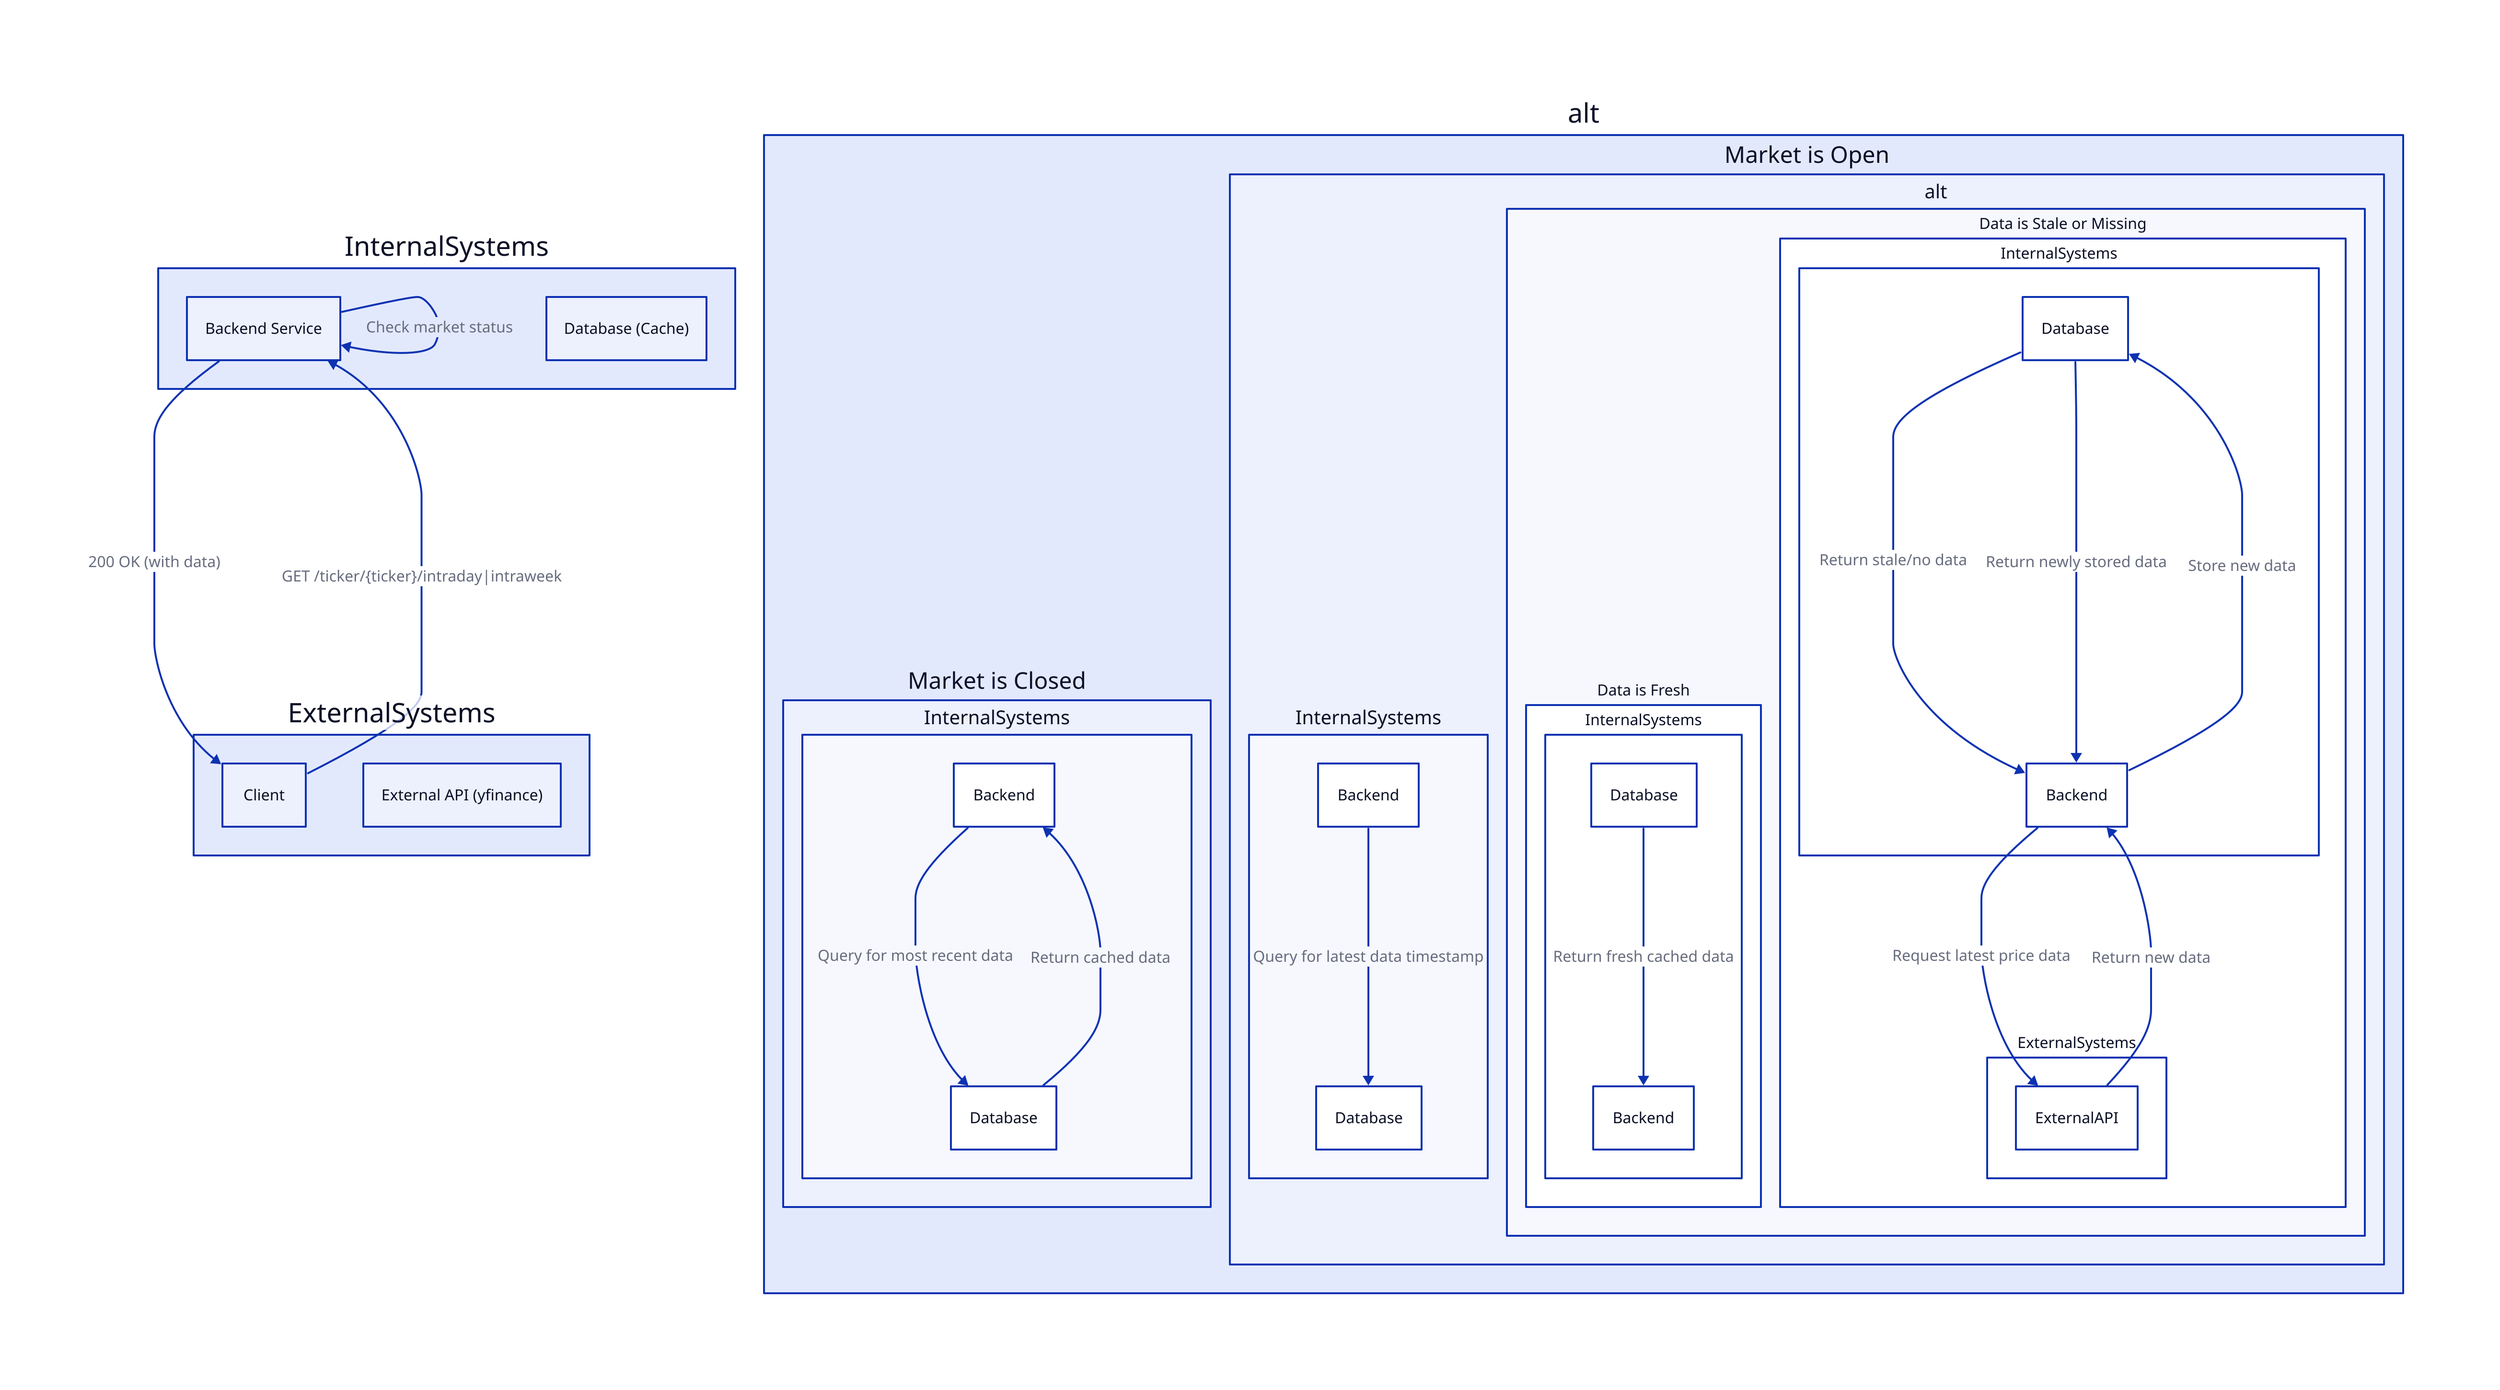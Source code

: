 # Direction: right
# Theme: neutral-gray

# Define system components within containers
InternalSystems: {
  Backend: Backend Service
  Database: Database (Cache)
}

ExternalSystems: {
  Client
  ExternalAPI: External API (yfinance)
}

# Sequence starts with a client request
ExternalSystems.Client -> InternalSystems.Backend: GET /ticker/\{ticker\}/intraday|intraweek

# Backend checks market status first
InternalSystems.Backend -> InternalSystems.Backend: Check market status

alt {
  "Market is Closed": {
    InternalSystems.Backend -> InternalSystems.Database: Query for most recent data
    InternalSystems.Database -> InternalSystems.Backend: Return cached data
  }

  "Market is Open": {
    InternalSystems.Backend -> InternalSystems.Database: Query for latest data timestamp

    alt {
      "Data is Fresh": {
        InternalSystems.Database -> InternalSystems.Backend: Return fresh cached data
      }

      "Data is Stale or Missing": {
        InternalSystems.Database -> InternalSystems.Backend: Return stale/no data
        InternalSystems.Backend -> ExternalSystems.ExternalAPI: Request latest price data
        ExternalSystems.ExternalAPI -> InternalSystems.Backend: Return new data
        InternalSystems.Backend -> InternalSystems.Database: Store new data
        InternalSystems.Database -> InternalSystems.Backend: Return newly stored data
      }
    }
  }
}

# Final response to the client
InternalSystems.Backend -> ExternalSystems.Client: 200 OK (with data)